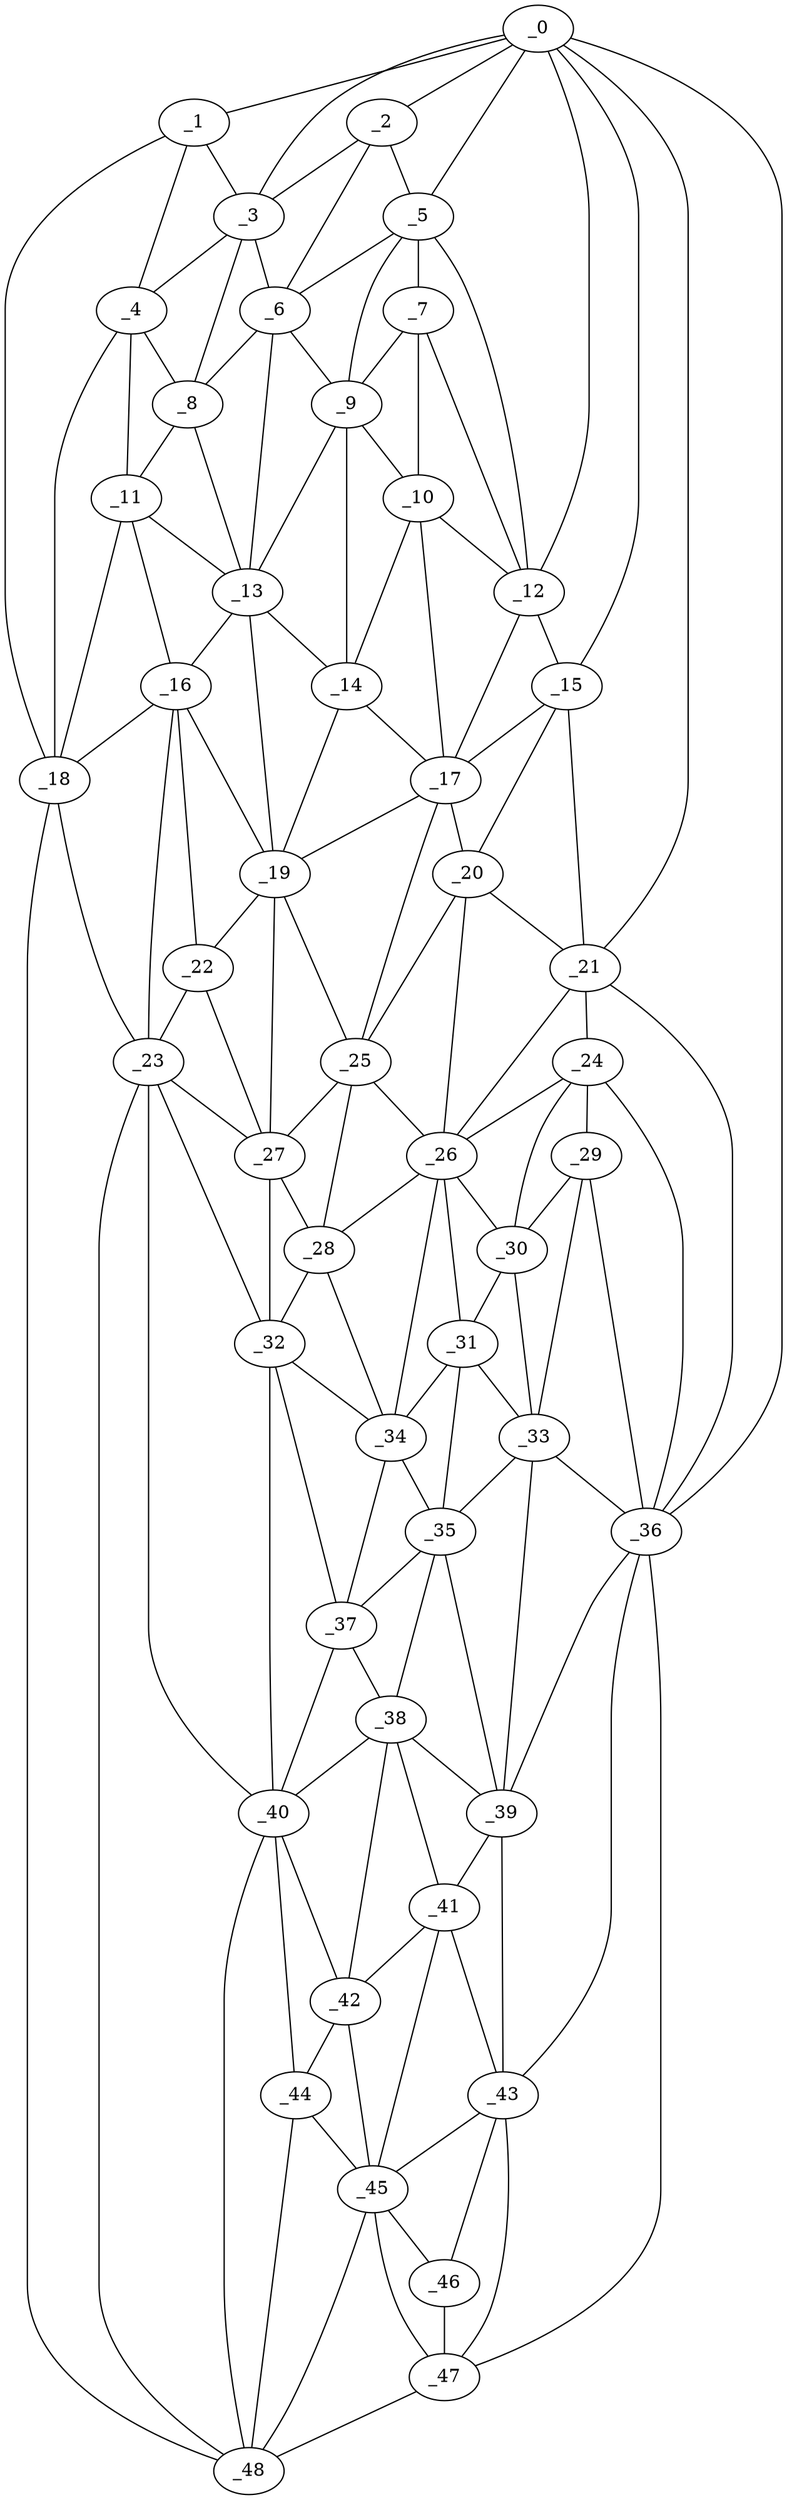 graph "obj79__50.gxl" {
	_0	 [x=5,
		y=72];
	_1	 [x=7,
		y=36];
	_0 -- _1	 [valence=1];
	_2	 [x=12,
		y=71];
	_0 -- _2	 [valence=2];
	_3	 [x=15,
		y=56];
	_0 -- _3	 [valence=2];
	_5	 [x=20,
		y=74];
	_0 -- _5	 [valence=2];
	_12	 [x=37,
		y=80];
	_0 -- _12	 [valence=2];
	_15	 [x=43,
		y=83];
	_0 -- _15	 [valence=2];
	_21	 [x=51,
		y=87];
	_0 -- _21	 [valence=1];
	_36	 [x=85,
		y=103];
	_0 -- _36	 [valence=1];
	_1 -- _3	 [valence=1];
	_4	 [x=20,
		y=35];
	_1 -- _4	 [valence=2];
	_18	 [x=45,
		y=24];
	_1 -- _18	 [valence=1];
	_2 -- _3	 [valence=1];
	_2 -- _5	 [valence=1];
	_6	 [x=21,
		y=58];
	_2 -- _6	 [valence=2];
	_3 -- _4	 [valence=1];
	_3 -- _6	 [valence=1];
	_8	 [x=27,
		y=37];
	_3 -- _8	 [valence=2];
	_4 -- _8	 [valence=1];
	_11	 [x=37,
		y=33];
	_4 -- _11	 [valence=2];
	_4 -- _18	 [valence=1];
	_5 -- _6	 [valence=2];
	_7	 [x=26,
		y=75];
	_5 -- _7	 [valence=2];
	_9	 [x=29,
		y=65];
	_5 -- _9	 [valence=2];
	_5 -- _12	 [valence=1];
	_6 -- _8	 [valence=2];
	_6 -- _9	 [valence=2];
	_13	 [x=39,
		y=40];
	_6 -- _13	 [valence=1];
	_7 -- _9	 [valence=2];
	_10	 [x=32,
		y=74];
	_7 -- _10	 [valence=2];
	_7 -- _12	 [valence=2];
	_8 -- _11	 [valence=2];
	_8 -- _13	 [valence=2];
	_9 -- _10	 [valence=2];
	_9 -- _13	 [valence=2];
	_14	 [x=40,
		y=66];
	_9 -- _14	 [valence=2];
	_10 -- _12	 [valence=2];
	_10 -- _14	 [valence=1];
	_17	 [x=44,
		y=69];
	_10 -- _17	 [valence=2];
	_11 -- _13	 [valence=2];
	_16	 [x=44,
		y=36];
	_11 -- _16	 [valence=2];
	_11 -- _18	 [valence=1];
	_12 -- _15	 [valence=2];
	_12 -- _17	 [valence=1];
	_13 -- _14	 [valence=2];
	_13 -- _16	 [valence=2];
	_19	 [x=51,
		y=45];
	_13 -- _19	 [valence=2];
	_14 -- _17	 [valence=2];
	_14 -- _19	 [valence=2];
	_15 -- _17	 [valence=2];
	_20	 [x=51,
		y=71];
	_15 -- _20	 [valence=1];
	_15 -- _21	 [valence=2];
	_16 -- _18	 [valence=2];
	_16 -- _19	 [valence=2];
	_22	 [x=53,
		y=40];
	_16 -- _22	 [valence=2];
	_23	 [x=54,
		y=28];
	_16 -- _23	 [valence=2];
	_17 -- _19	 [valence=2];
	_17 -- _20	 [valence=2];
	_25	 [x=60,
		y=49];
	_17 -- _25	 [valence=2];
	_18 -- _23	 [valence=2];
	_48	 [x=125,
		y=53];
	_18 -- _48	 [valence=1];
	_19 -- _22	 [valence=2];
	_19 -- _25	 [valence=2];
	_27	 [x=62,
		y=43];
	_19 -- _27	 [valence=1];
	_20 -- _21	 [valence=2];
	_20 -- _25	 [valence=1];
	_26	 [x=61,
		y=74];
	_20 -- _26	 [valence=1];
	_24	 [x=59,
		y=90];
	_21 -- _24	 [valence=1];
	_21 -- _26	 [valence=2];
	_21 -- _36	 [valence=2];
	_22 -- _23	 [valence=2];
	_22 -- _27	 [valence=2];
	_23 -- _27	 [valence=2];
	_32	 [x=76,
		y=48];
	_23 -- _32	 [valence=1];
	_40	 [x=99,
		y=54];
	_23 -- _40	 [valence=2];
	_23 -- _48	 [valence=2];
	_24 -- _26	 [valence=2];
	_29	 [x=68,
		y=93];
	_24 -- _29	 [valence=2];
	_30	 [x=69,
		y=84];
	_24 -- _30	 [valence=2];
	_24 -- _36	 [valence=2];
	_25 -- _26	 [valence=2];
	_25 -- _27	 [valence=1];
	_28	 [x=67,
		y=51];
	_25 -- _28	 [valence=2];
	_26 -- _28	 [valence=2];
	_26 -- _30	 [valence=1];
	_31	 [x=71,
		y=80];
	_26 -- _31	 [valence=2];
	_34	 [x=77,
		y=55];
	_26 -- _34	 [valence=2];
	_27 -- _28	 [valence=2];
	_27 -- _32	 [valence=2];
	_28 -- _32	 [valence=1];
	_28 -- _34	 [valence=2];
	_29 -- _30	 [valence=2];
	_33	 [x=76,
		y=80];
	_29 -- _33	 [valence=2];
	_29 -- _36	 [valence=2];
	_30 -- _31	 [valence=2];
	_30 -- _33	 [valence=2];
	_31 -- _33	 [valence=2];
	_31 -- _34	 [valence=1];
	_35	 [x=85,
		y=66];
	_31 -- _35	 [valence=2];
	_32 -- _34	 [valence=1];
	_37	 [x=89,
		y=53];
	_32 -- _37	 [valence=1];
	_32 -- _40	 [valence=2];
	_33 -- _35	 [valence=1];
	_33 -- _36	 [valence=1];
	_39	 [x=94,
		y=76];
	_33 -- _39	 [valence=2];
	_34 -- _35	 [valence=2];
	_34 -- _37	 [valence=2];
	_35 -- _37	 [valence=1];
	_38	 [x=93,
		y=66];
	_35 -- _38	 [valence=2];
	_35 -- _39	 [valence=2];
	_36 -- _39	 [valence=2];
	_43	 [x=106,
		y=84];
	_36 -- _43	 [valence=1];
	_47	 [x=123,
		y=91];
	_36 -- _47	 [valence=1];
	_37 -- _38	 [valence=2];
	_37 -- _40	 [valence=1];
	_38 -- _39	 [valence=2];
	_38 -- _40	 [valence=2];
	_41	 [x=102,
		y=72];
	_38 -- _41	 [valence=2];
	_42	 [x=103,
		y=64];
	_38 -- _42	 [valence=2];
	_39 -- _41	 [valence=2];
	_39 -- _43	 [valence=2];
	_40 -- _42	 [valence=2];
	_44	 [x=109,
		y=58];
	_40 -- _44	 [valence=2];
	_40 -- _48	 [valence=2];
	_41 -- _42	 [valence=2];
	_41 -- _43	 [valence=2];
	_45	 [x=115,
		y=82];
	_41 -- _45	 [valence=1];
	_42 -- _44	 [valence=1];
	_42 -- _45	 [valence=2];
	_43 -- _45	 [valence=2];
	_46	 [x=116,
		y=85];
	_43 -- _46	 [valence=1];
	_43 -- _47	 [valence=2];
	_44 -- _45	 [valence=2];
	_44 -- _48	 [valence=1];
	_45 -- _46	 [valence=2];
	_45 -- _47	 [valence=2];
	_45 -- _48	 [valence=2];
	_46 -- _47	 [valence=2];
	_47 -- _48	 [valence=1];
}
